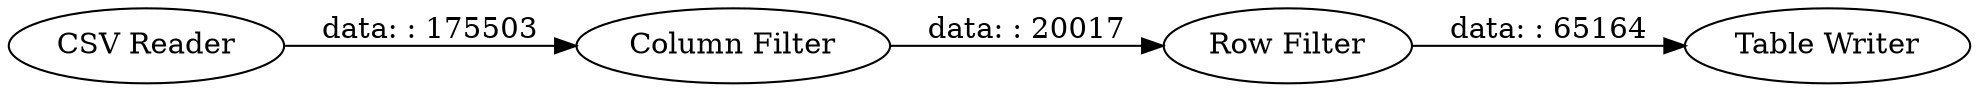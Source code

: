 digraph {
	"9210549255440640213_2" [label="Column Filter"]
	"9210549255440640213_5" [label="Table Writer"]
	"9210549255440640213_4" [label="CSV Reader"]
	"9210549255440640213_3" [label="Row Filter"]
	"9210549255440640213_4" -> "9210549255440640213_2" [label="data: : 175503"]
	"9210549255440640213_3" -> "9210549255440640213_5" [label="data: : 65164"]
	"9210549255440640213_2" -> "9210549255440640213_3" [label="data: : 20017"]
	rankdir=LR
}
